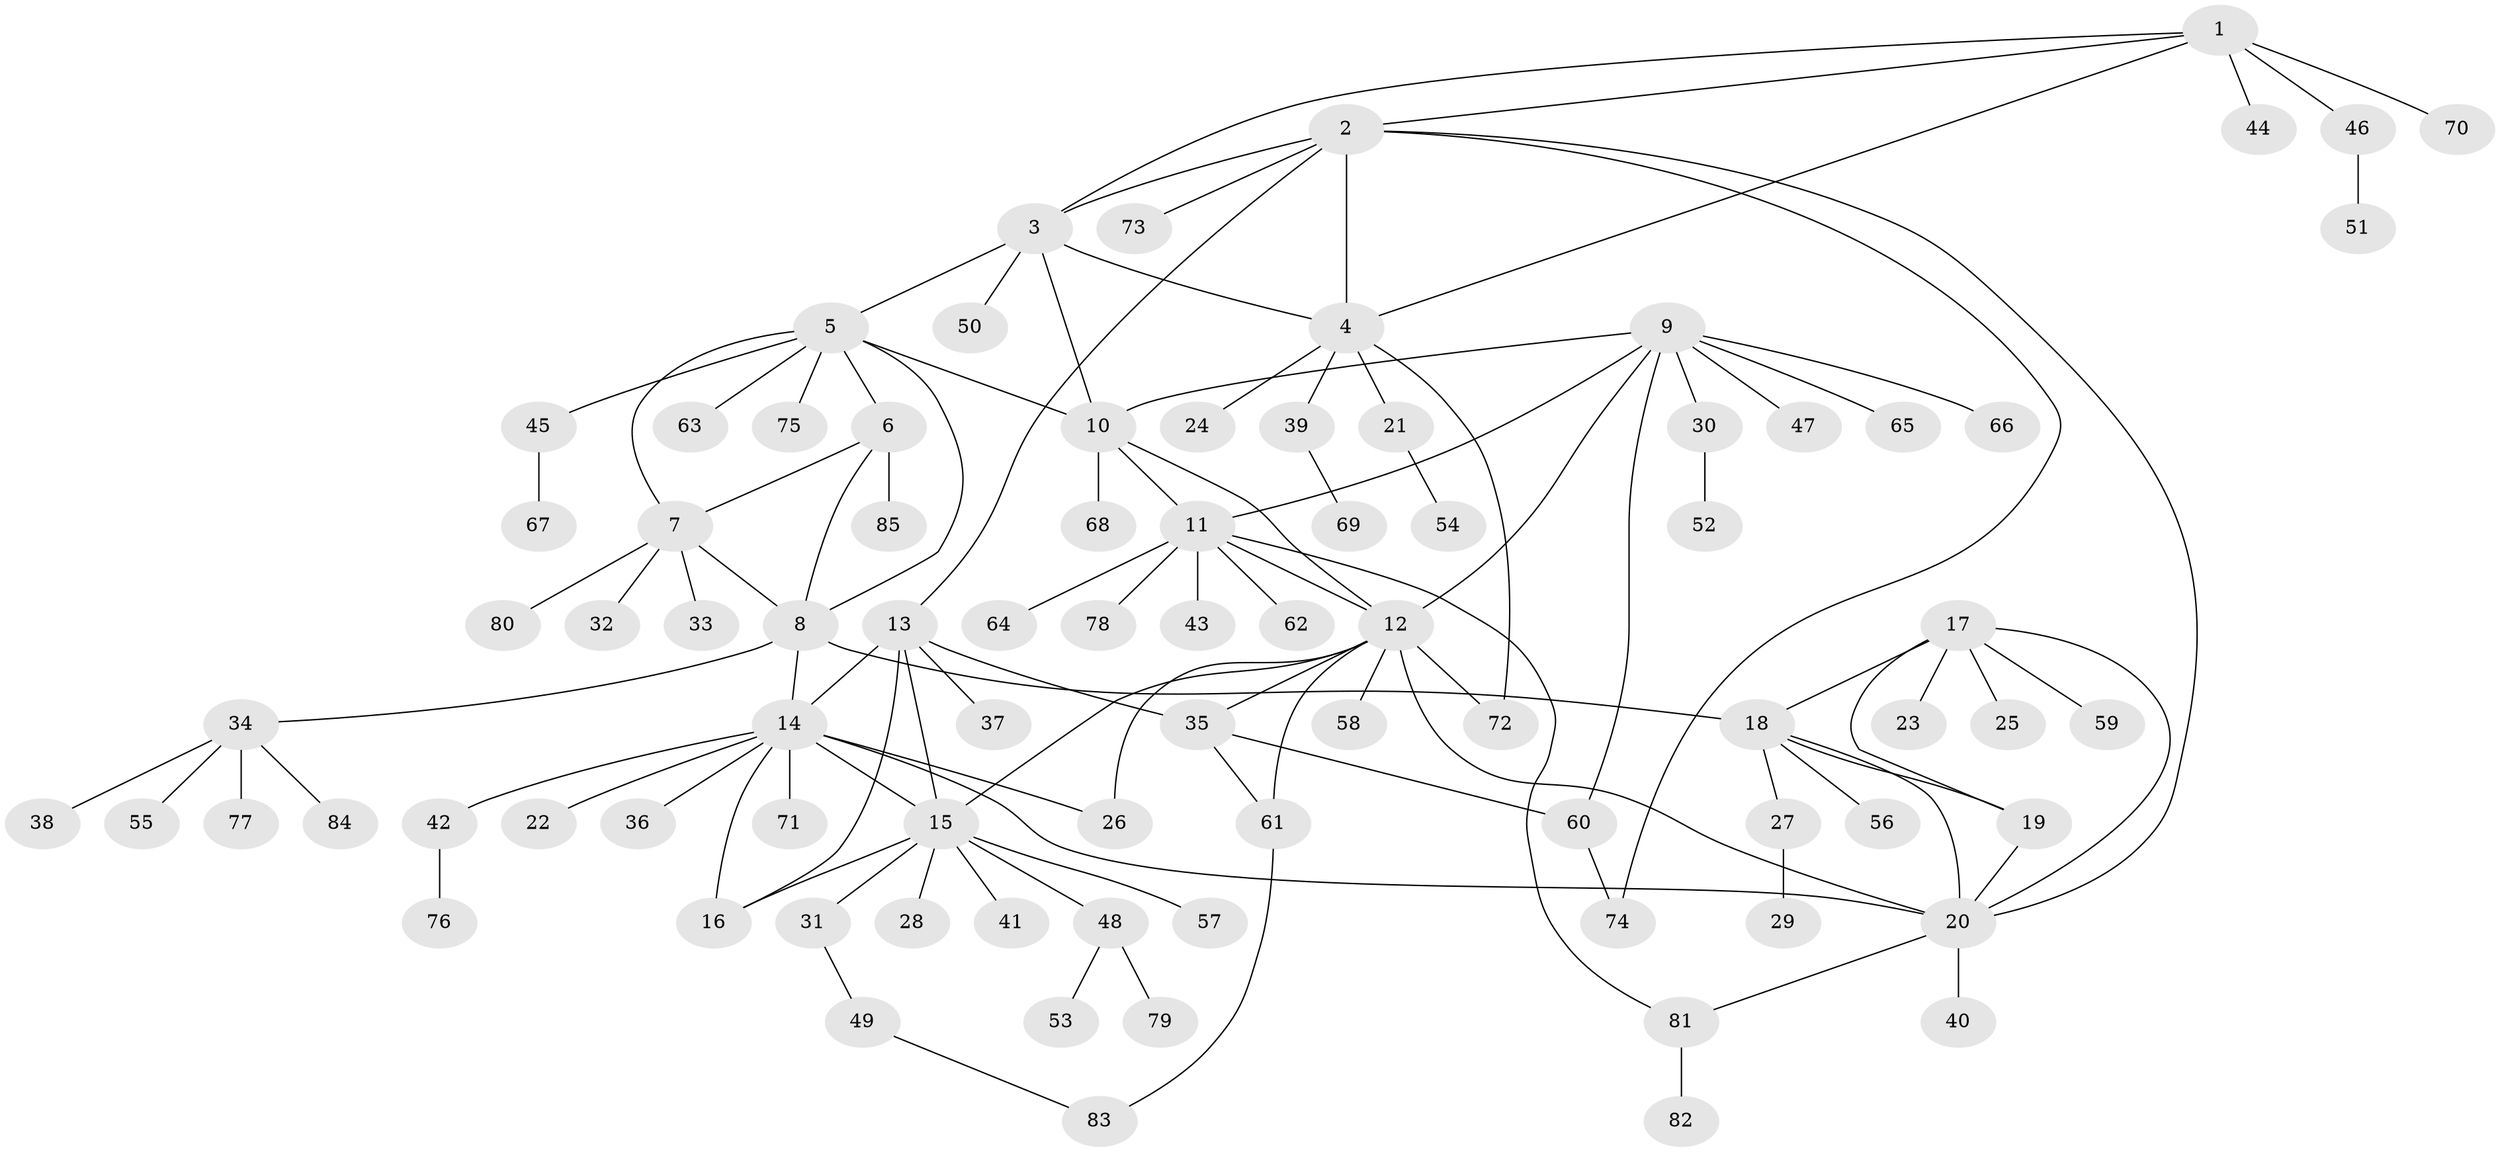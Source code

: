 // coarse degree distribution, {8: 0.029411764705882353, 3: 0.029411764705882353, 5: 0.058823529411764705, 6: 0.058823529411764705, 10: 0.029411764705882353, 7: 0.058823529411764705, 9: 0.029411764705882353, 1: 0.6470588235294118, 2: 0.058823529411764705}
// Generated by graph-tools (version 1.1) at 2025/19/03/04/25 18:19:45]
// undirected, 85 vertices, 113 edges
graph export_dot {
graph [start="1"]
  node [color=gray90,style=filled];
  1;
  2;
  3;
  4;
  5;
  6;
  7;
  8;
  9;
  10;
  11;
  12;
  13;
  14;
  15;
  16;
  17;
  18;
  19;
  20;
  21;
  22;
  23;
  24;
  25;
  26;
  27;
  28;
  29;
  30;
  31;
  32;
  33;
  34;
  35;
  36;
  37;
  38;
  39;
  40;
  41;
  42;
  43;
  44;
  45;
  46;
  47;
  48;
  49;
  50;
  51;
  52;
  53;
  54;
  55;
  56;
  57;
  58;
  59;
  60;
  61;
  62;
  63;
  64;
  65;
  66;
  67;
  68;
  69;
  70;
  71;
  72;
  73;
  74;
  75;
  76;
  77;
  78;
  79;
  80;
  81;
  82;
  83;
  84;
  85;
  1 -- 2;
  1 -- 3;
  1 -- 4;
  1 -- 44;
  1 -- 46;
  1 -- 70;
  2 -- 3;
  2 -- 4;
  2 -- 13;
  2 -- 20;
  2 -- 73;
  2 -- 74;
  3 -- 4;
  3 -- 5;
  3 -- 10;
  3 -- 50;
  4 -- 21;
  4 -- 24;
  4 -- 39;
  4 -- 72;
  5 -- 6;
  5 -- 7;
  5 -- 8;
  5 -- 10;
  5 -- 45;
  5 -- 63;
  5 -- 75;
  6 -- 7;
  6 -- 8;
  6 -- 85;
  7 -- 8;
  7 -- 32;
  7 -- 33;
  7 -- 80;
  8 -- 14;
  8 -- 18;
  8 -- 34;
  9 -- 10;
  9 -- 11;
  9 -- 12;
  9 -- 30;
  9 -- 47;
  9 -- 60;
  9 -- 65;
  9 -- 66;
  10 -- 11;
  10 -- 12;
  10 -- 68;
  11 -- 12;
  11 -- 43;
  11 -- 62;
  11 -- 64;
  11 -- 78;
  11 -- 81;
  12 -- 15;
  12 -- 20;
  12 -- 26;
  12 -- 35;
  12 -- 58;
  12 -- 61;
  12 -- 72;
  13 -- 14;
  13 -- 15;
  13 -- 16;
  13 -- 35;
  13 -- 37;
  14 -- 15;
  14 -- 16;
  14 -- 20;
  14 -- 22;
  14 -- 26;
  14 -- 36;
  14 -- 42;
  14 -- 71;
  15 -- 16;
  15 -- 28;
  15 -- 31;
  15 -- 41;
  15 -- 48;
  15 -- 57;
  17 -- 18;
  17 -- 19;
  17 -- 20;
  17 -- 23;
  17 -- 25;
  17 -- 59;
  18 -- 19;
  18 -- 20;
  18 -- 27;
  18 -- 56;
  19 -- 20;
  20 -- 40;
  20 -- 81;
  21 -- 54;
  27 -- 29;
  30 -- 52;
  31 -- 49;
  34 -- 38;
  34 -- 55;
  34 -- 77;
  34 -- 84;
  35 -- 60;
  35 -- 61;
  39 -- 69;
  42 -- 76;
  45 -- 67;
  46 -- 51;
  48 -- 53;
  48 -- 79;
  49 -- 83;
  60 -- 74;
  61 -- 83;
  81 -- 82;
}
